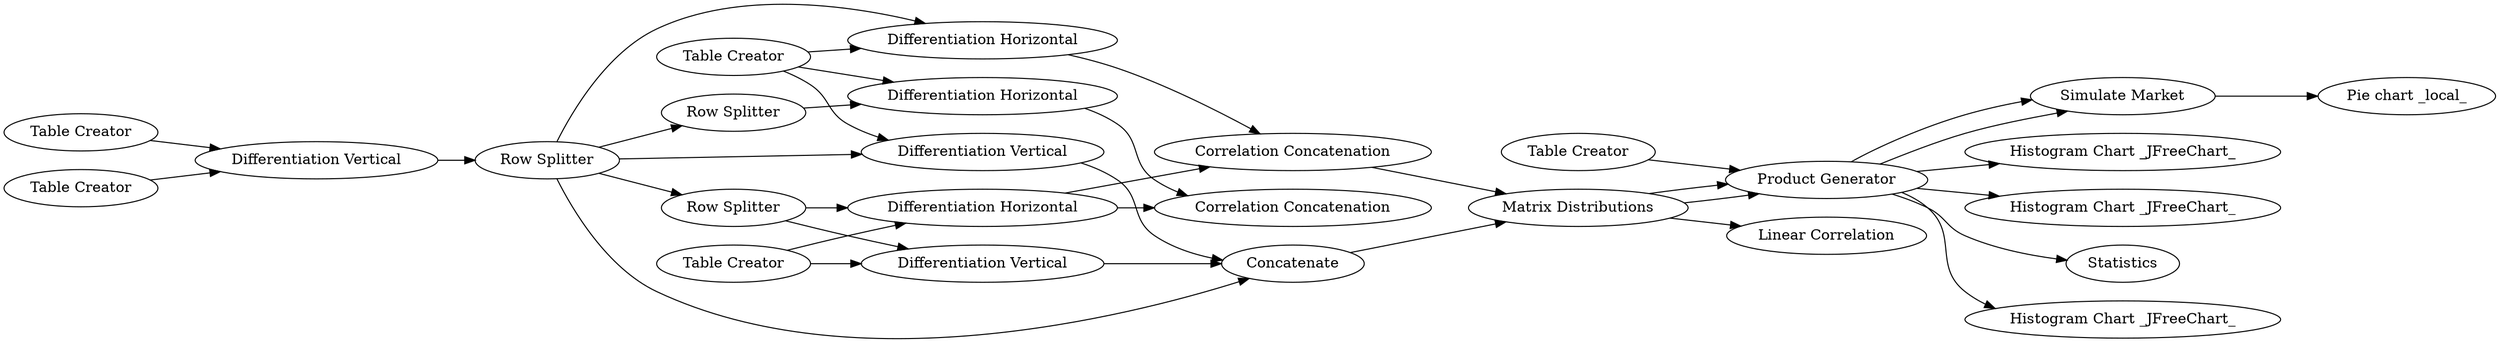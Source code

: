 digraph {
	7 [label="Product Generator"]
	13 [label="Table Creator"]
	77 [label="Matrix Distributions"]
	84 [label="Table Creator"]
	86 [label="Differentiation Vertical"]
	89 [label="Table Creator"]
	93 [label="Row Splitter"]
	96 [label="Differentiation Horizontal"]
	97 [label="Differentiation Horizontal"]
	99 [label="Differentiation Vertical"]
	100 [label="Table Creator"]
	101 [label="Correlation Concatenation"]
	102 [label="Row Splitter"]
	103 [label="Row Splitter"]
	104 [label="Differentiation Horizontal"]
	105 [label="Correlation Concatenation"]
	107 [label="Table Creator"]
	110 [label="Differentiation Vertical"]
	112 [label="Simulate Market"]
	113 [label="Histogram Chart _JFreeChart_"]
	114 [label="Histogram Chart _JFreeChart_"]
	115 [label=Statistics]
	116 [label="Histogram Chart _JFreeChart_"]
	117 [label="Pie chart _local_"]
	118 [label=Concatenate]
	119 [label="Linear Correlation"]
	7 -> 116
	7 -> 115
	7 -> 114
	7 -> 113
	7 -> 112
	7 -> 112
	13 -> 7
	77 -> 7
	77 -> 7
	77 -> 119
	84 -> 86
	86 -> 93
	89 -> 86
	93 -> 104
	93 -> 103
	93 -> 102
	93 -> 99
	93 -> 118
	96 -> 101
	96 -> 105
	97 -> 101
	99 -> 118
	100 -> 97
	100 -> 99
	100 -> 104
	102 -> 97
	103 -> 96
	103 -> 110
	104 -> 105
	105 -> 77
	107 -> 110
	107 -> 96
	110 -> 118
	112 -> 117
	118 -> 77
	rankdir=LR
}
